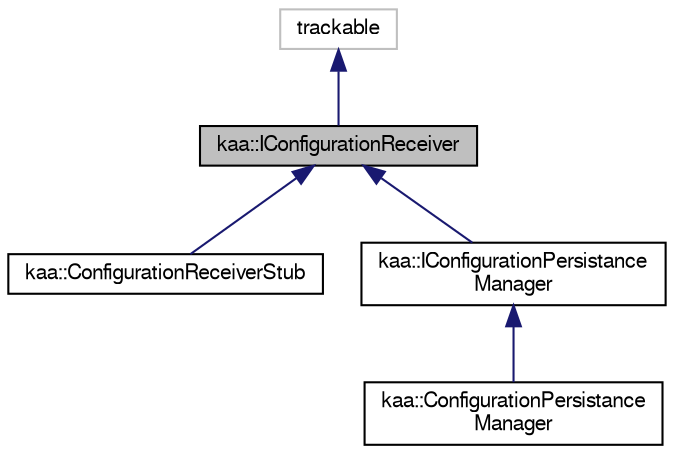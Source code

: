 digraph "kaa::IConfigurationReceiver"
{
  bgcolor="transparent";
  edge [fontname="FreeSans",fontsize="10",labelfontname="FreeSans",labelfontsize="10"];
  node [fontname="FreeSans",fontsize="10",shape=record];
  Node1 [label="kaa::IConfigurationReceiver",height=0.2,width=0.4,color="black", fillcolor="grey75", style="filled" fontcolor="black"];
  Node2 -> Node1 [dir="back",color="midnightblue",fontsize="10",style="solid",fontname="FreeSans"];
  Node2 [label="trackable",height=0.2,width=0.4,color="grey75"];
  Node1 -> Node3 [dir="back",color="midnightblue",fontsize="10",style="solid",fontname="FreeSans"];
  Node3 [label="kaa::ConfigurationReceiverStub",height=0.2,width=0.4,color="black",URL="$classkaa_1_1ConfigurationReceiverStub.html"];
  Node1 -> Node4 [dir="back",color="midnightblue",fontsize="10",style="solid",fontname="FreeSans"];
  Node4 [label="kaa::IConfigurationPersistance\lManager",height=0.2,width=0.4,color="black",URL="$classkaa_1_1IConfigurationPersistanceManager.html"];
  Node4 -> Node5 [dir="back",color="midnightblue",fontsize="10",style="solid",fontname="FreeSans"];
  Node5 [label="kaa::ConfigurationPersistance\lManager",height=0.2,width=0.4,color="black",URL="$classkaa_1_1ConfigurationPersistanceManager.html"];
}

